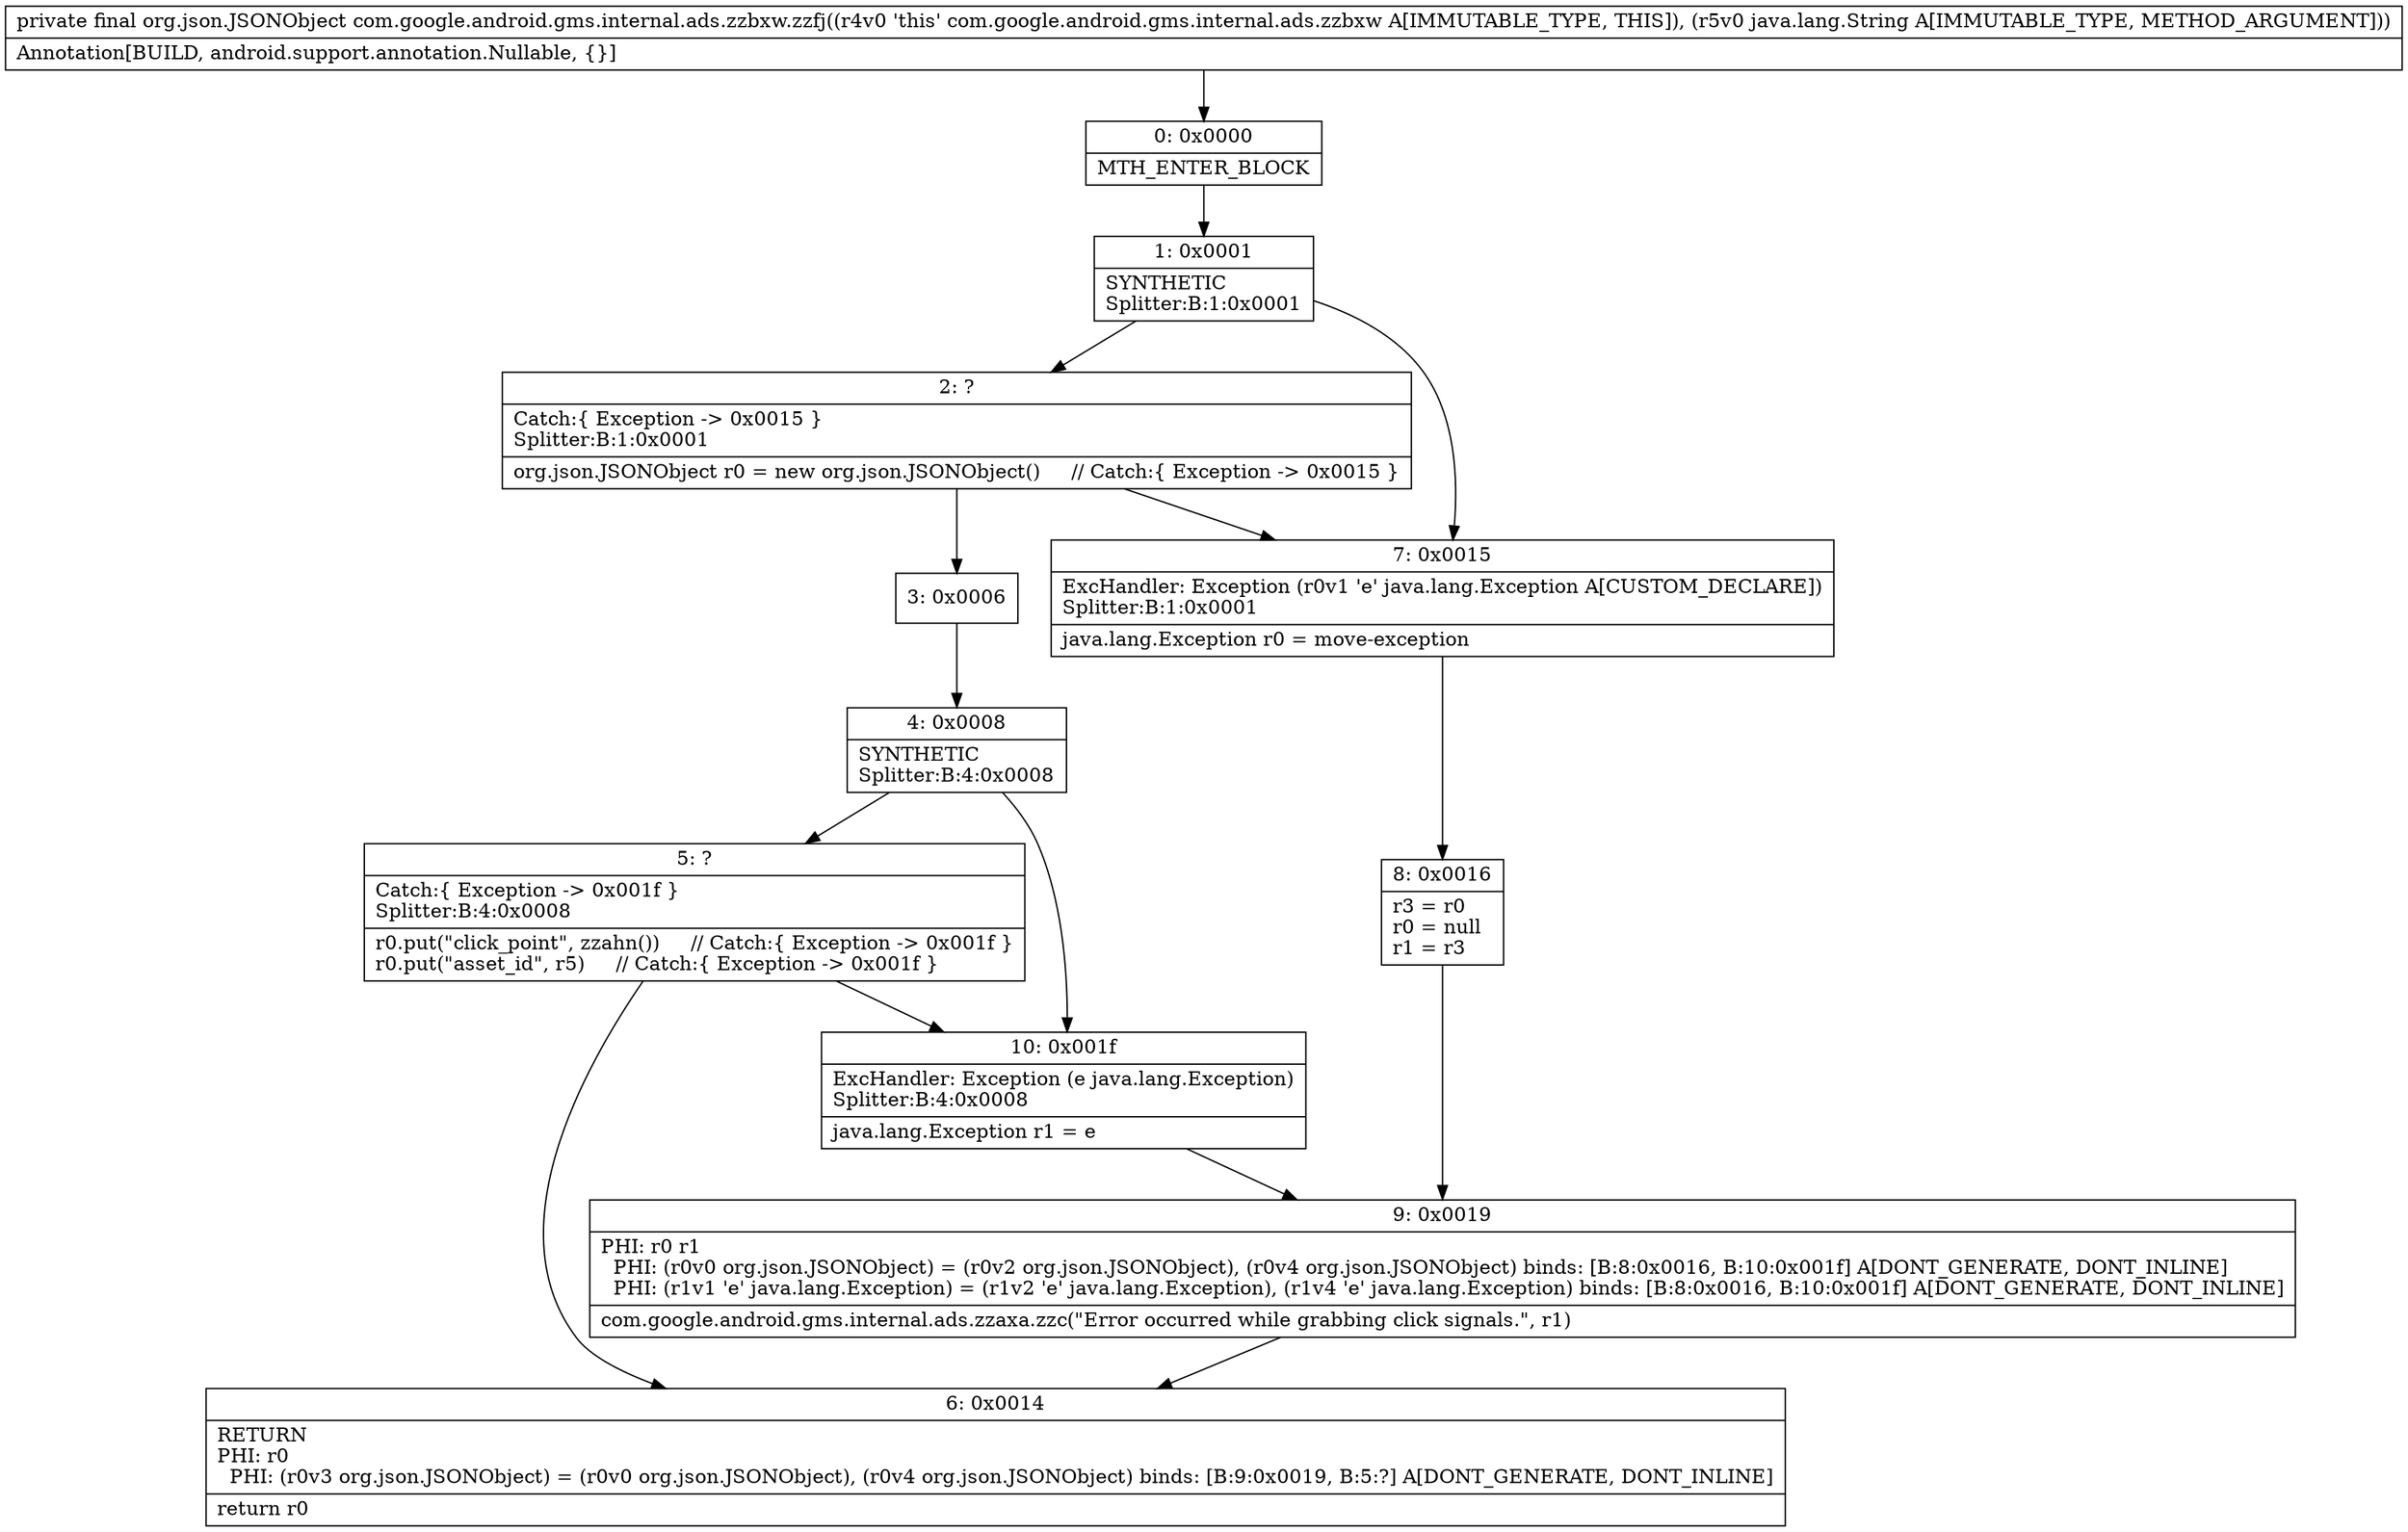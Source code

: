 digraph "CFG forcom.google.android.gms.internal.ads.zzbxw.zzfj(Ljava\/lang\/String;)Lorg\/json\/JSONObject;" {
Node_0 [shape=record,label="{0\:\ 0x0000|MTH_ENTER_BLOCK\l}"];
Node_1 [shape=record,label="{1\:\ 0x0001|SYNTHETIC\lSplitter:B:1:0x0001\l}"];
Node_2 [shape=record,label="{2\:\ ?|Catch:\{ Exception \-\> 0x0015 \}\lSplitter:B:1:0x0001\l|org.json.JSONObject r0 = new org.json.JSONObject()     \/\/ Catch:\{ Exception \-\> 0x0015 \}\l}"];
Node_3 [shape=record,label="{3\:\ 0x0006}"];
Node_4 [shape=record,label="{4\:\ 0x0008|SYNTHETIC\lSplitter:B:4:0x0008\l}"];
Node_5 [shape=record,label="{5\:\ ?|Catch:\{ Exception \-\> 0x001f \}\lSplitter:B:4:0x0008\l|r0.put(\"click_point\", zzahn())     \/\/ Catch:\{ Exception \-\> 0x001f \}\lr0.put(\"asset_id\", r5)     \/\/ Catch:\{ Exception \-\> 0x001f \}\l}"];
Node_6 [shape=record,label="{6\:\ 0x0014|RETURN\lPHI: r0 \l  PHI: (r0v3 org.json.JSONObject) = (r0v0 org.json.JSONObject), (r0v4 org.json.JSONObject) binds: [B:9:0x0019, B:5:?] A[DONT_GENERATE, DONT_INLINE]\l|return r0\l}"];
Node_7 [shape=record,label="{7\:\ 0x0015|ExcHandler: Exception (r0v1 'e' java.lang.Exception A[CUSTOM_DECLARE])\lSplitter:B:1:0x0001\l|java.lang.Exception r0 = move\-exception\l}"];
Node_8 [shape=record,label="{8\:\ 0x0016|r3 = r0\lr0 = null\lr1 = r3\l}"];
Node_9 [shape=record,label="{9\:\ 0x0019|PHI: r0 r1 \l  PHI: (r0v0 org.json.JSONObject) = (r0v2 org.json.JSONObject), (r0v4 org.json.JSONObject) binds: [B:8:0x0016, B:10:0x001f] A[DONT_GENERATE, DONT_INLINE]\l  PHI: (r1v1 'e' java.lang.Exception) = (r1v2 'e' java.lang.Exception), (r1v4 'e' java.lang.Exception) binds: [B:8:0x0016, B:10:0x001f] A[DONT_GENERATE, DONT_INLINE]\l|com.google.android.gms.internal.ads.zzaxa.zzc(\"Error occurred while grabbing click signals.\", r1)\l}"];
Node_10 [shape=record,label="{10\:\ 0x001f|ExcHandler: Exception (e java.lang.Exception)\lSplitter:B:4:0x0008\l|java.lang.Exception r1 = e\l}"];
MethodNode[shape=record,label="{private final org.json.JSONObject com.google.android.gms.internal.ads.zzbxw.zzfj((r4v0 'this' com.google.android.gms.internal.ads.zzbxw A[IMMUTABLE_TYPE, THIS]), (r5v0 java.lang.String A[IMMUTABLE_TYPE, METHOD_ARGUMENT]))  | Annotation[BUILD, android.support.annotation.Nullable, \{\}]\l}"];
MethodNode -> Node_0;
Node_0 -> Node_1;
Node_1 -> Node_2;
Node_1 -> Node_7;
Node_2 -> Node_3;
Node_2 -> Node_7;
Node_3 -> Node_4;
Node_4 -> Node_5;
Node_4 -> Node_10;
Node_5 -> Node_6;
Node_5 -> Node_10;
Node_7 -> Node_8;
Node_8 -> Node_9;
Node_9 -> Node_6;
Node_10 -> Node_9;
}

